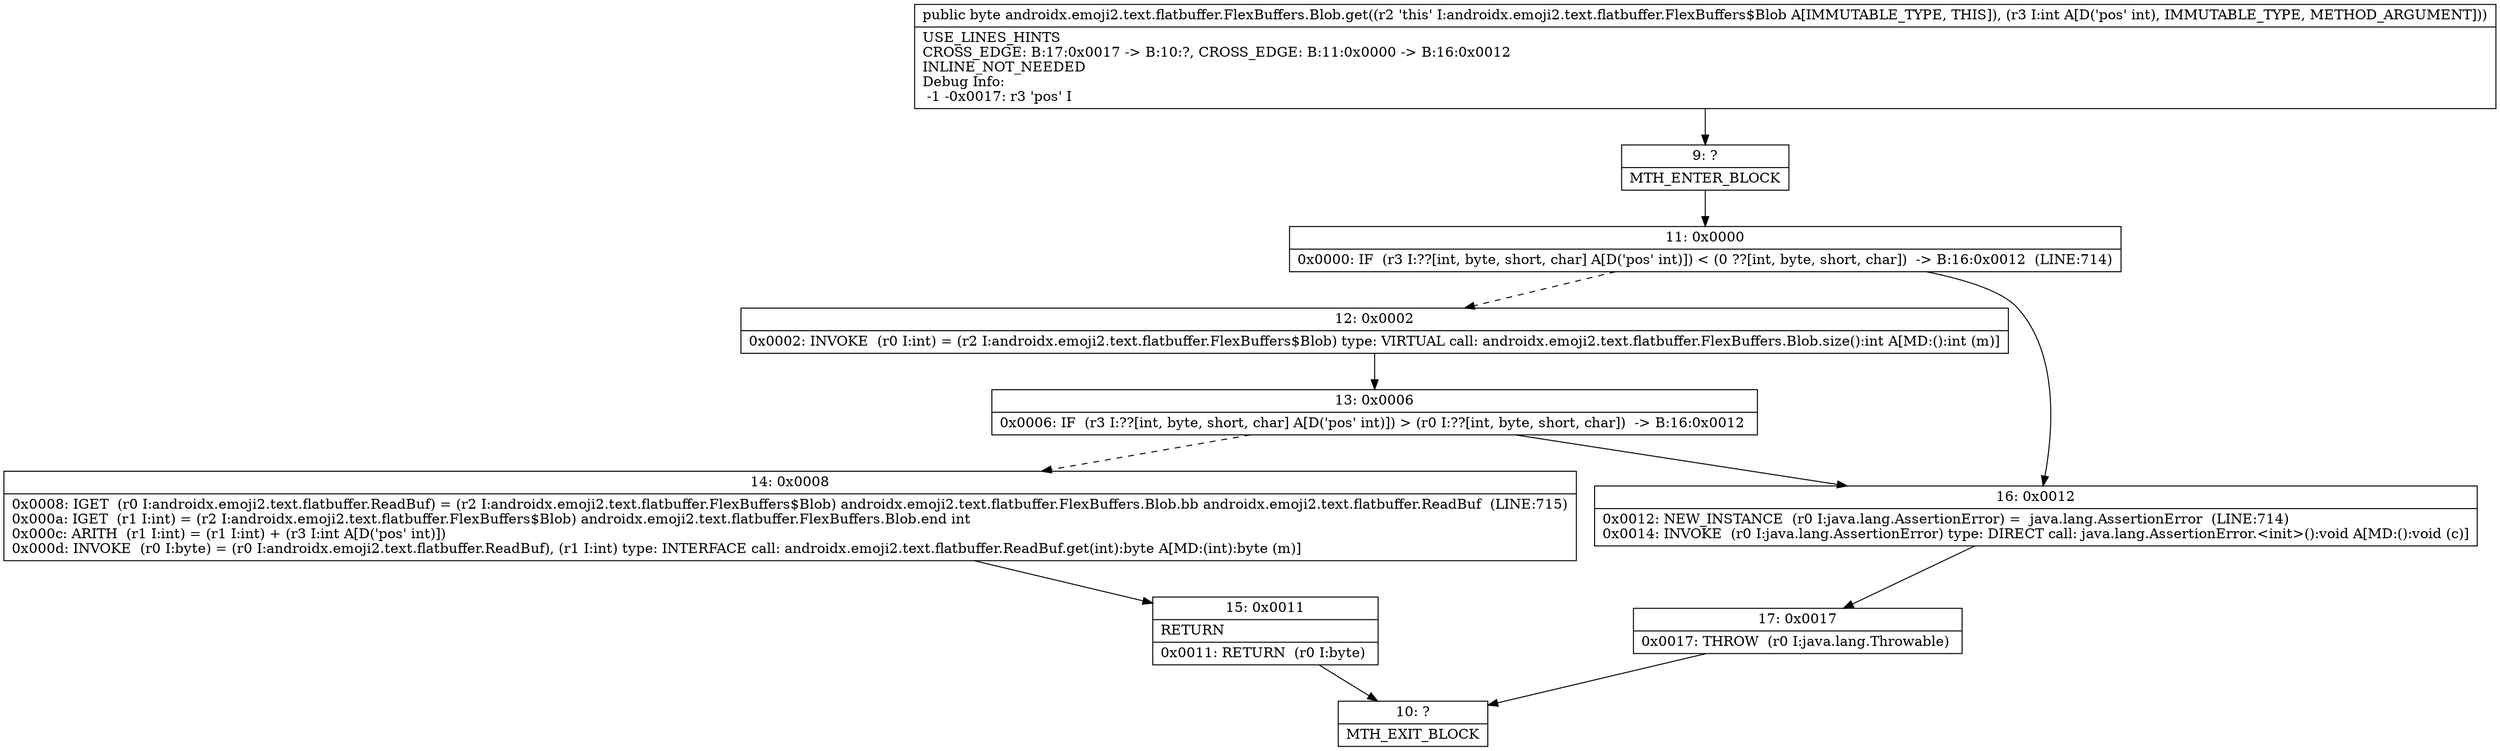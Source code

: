 digraph "CFG forandroidx.emoji2.text.flatbuffer.FlexBuffers.Blob.get(I)B" {
Node_9 [shape=record,label="{9\:\ ?|MTH_ENTER_BLOCK\l}"];
Node_11 [shape=record,label="{11\:\ 0x0000|0x0000: IF  (r3 I:??[int, byte, short, char] A[D('pos' int)]) \< (0 ??[int, byte, short, char])  \-\> B:16:0x0012  (LINE:714)\l}"];
Node_12 [shape=record,label="{12\:\ 0x0002|0x0002: INVOKE  (r0 I:int) = (r2 I:androidx.emoji2.text.flatbuffer.FlexBuffers$Blob) type: VIRTUAL call: androidx.emoji2.text.flatbuffer.FlexBuffers.Blob.size():int A[MD:():int (m)]\l}"];
Node_13 [shape=record,label="{13\:\ 0x0006|0x0006: IF  (r3 I:??[int, byte, short, char] A[D('pos' int)]) \> (r0 I:??[int, byte, short, char])  \-\> B:16:0x0012 \l}"];
Node_14 [shape=record,label="{14\:\ 0x0008|0x0008: IGET  (r0 I:androidx.emoji2.text.flatbuffer.ReadBuf) = (r2 I:androidx.emoji2.text.flatbuffer.FlexBuffers$Blob) androidx.emoji2.text.flatbuffer.FlexBuffers.Blob.bb androidx.emoji2.text.flatbuffer.ReadBuf  (LINE:715)\l0x000a: IGET  (r1 I:int) = (r2 I:androidx.emoji2.text.flatbuffer.FlexBuffers$Blob) androidx.emoji2.text.flatbuffer.FlexBuffers.Blob.end int \l0x000c: ARITH  (r1 I:int) = (r1 I:int) + (r3 I:int A[D('pos' int)]) \l0x000d: INVOKE  (r0 I:byte) = (r0 I:androidx.emoji2.text.flatbuffer.ReadBuf), (r1 I:int) type: INTERFACE call: androidx.emoji2.text.flatbuffer.ReadBuf.get(int):byte A[MD:(int):byte (m)]\l}"];
Node_15 [shape=record,label="{15\:\ 0x0011|RETURN\l|0x0011: RETURN  (r0 I:byte) \l}"];
Node_10 [shape=record,label="{10\:\ ?|MTH_EXIT_BLOCK\l}"];
Node_16 [shape=record,label="{16\:\ 0x0012|0x0012: NEW_INSTANCE  (r0 I:java.lang.AssertionError) =  java.lang.AssertionError  (LINE:714)\l0x0014: INVOKE  (r0 I:java.lang.AssertionError) type: DIRECT call: java.lang.AssertionError.\<init\>():void A[MD:():void (c)]\l}"];
Node_17 [shape=record,label="{17\:\ 0x0017|0x0017: THROW  (r0 I:java.lang.Throwable) \l}"];
MethodNode[shape=record,label="{public byte androidx.emoji2.text.flatbuffer.FlexBuffers.Blob.get((r2 'this' I:androidx.emoji2.text.flatbuffer.FlexBuffers$Blob A[IMMUTABLE_TYPE, THIS]), (r3 I:int A[D('pos' int), IMMUTABLE_TYPE, METHOD_ARGUMENT]))  | USE_LINES_HINTS\lCROSS_EDGE: B:17:0x0017 \-\> B:10:?, CROSS_EDGE: B:11:0x0000 \-\> B:16:0x0012\lINLINE_NOT_NEEDED\lDebug Info:\l  \-1 \-0x0017: r3 'pos' I\l}"];
MethodNode -> Node_9;Node_9 -> Node_11;
Node_11 -> Node_12[style=dashed];
Node_11 -> Node_16;
Node_12 -> Node_13;
Node_13 -> Node_14[style=dashed];
Node_13 -> Node_16;
Node_14 -> Node_15;
Node_15 -> Node_10;
Node_16 -> Node_17;
Node_17 -> Node_10;
}

